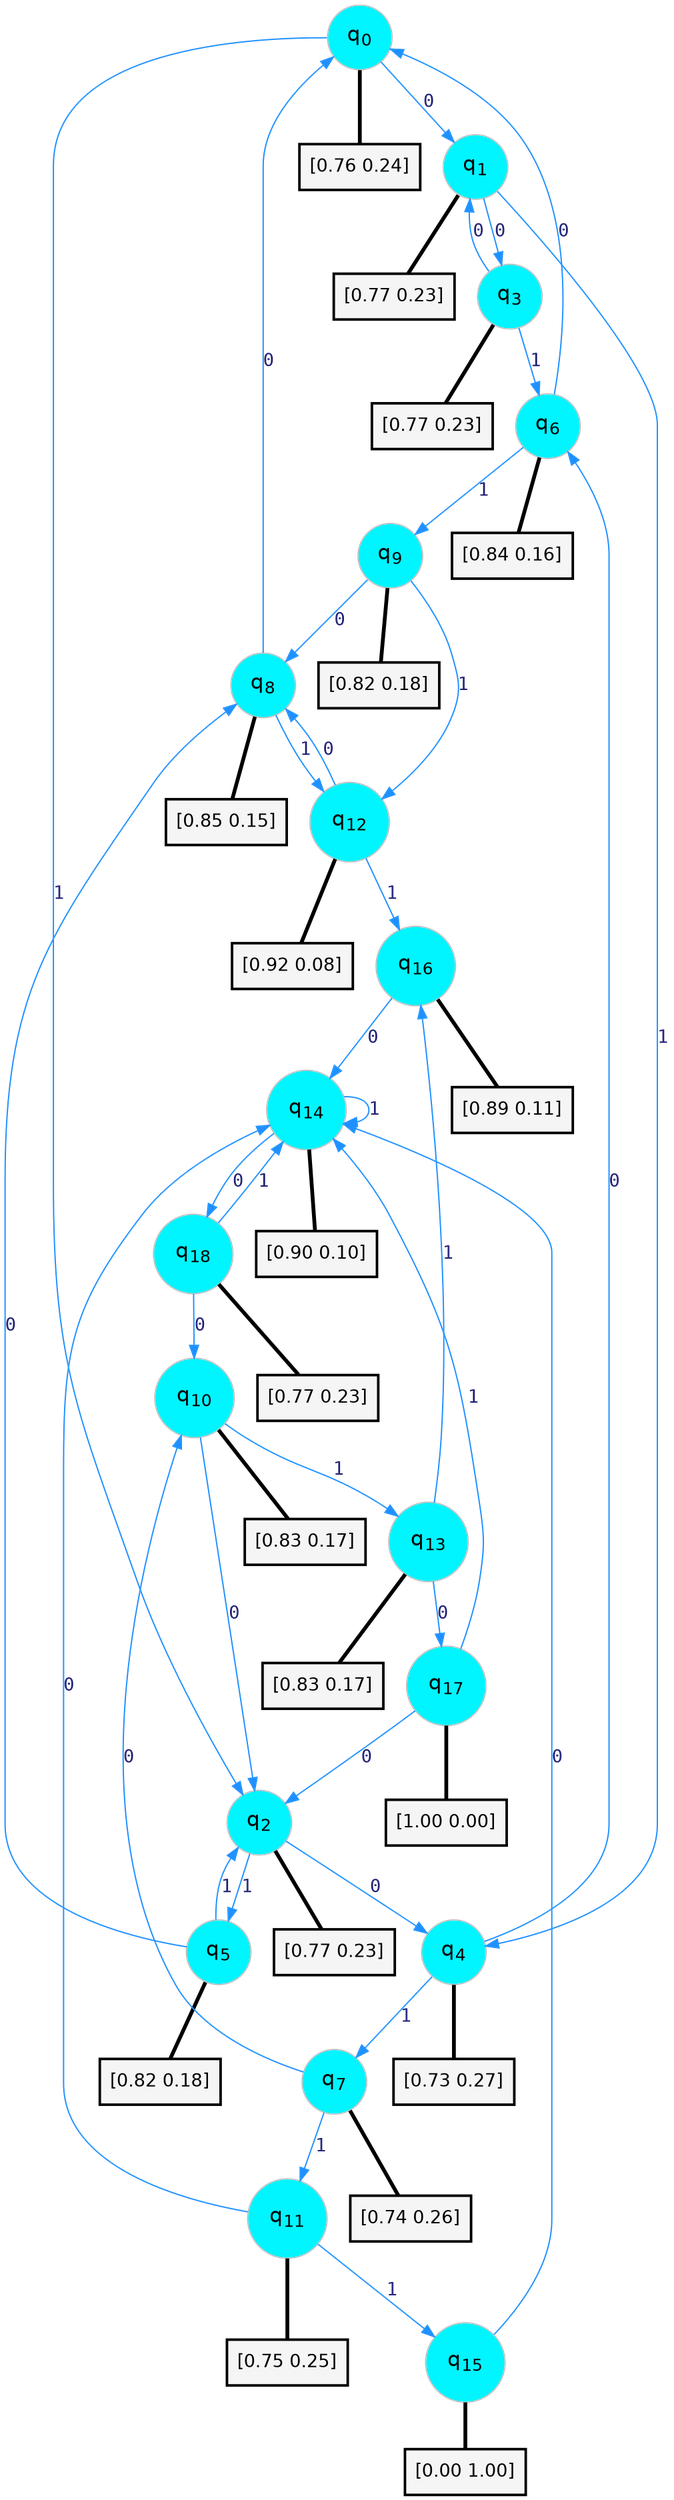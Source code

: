 digraph G {
graph [
bgcolor=transparent, dpi=300, rankdir=TD, size="40,25"];
node [
color=gray, fillcolor=turquoise1, fontcolor=black, fontname=Helvetica, fontsize=16, fontweight=bold, shape=circle, style=filled];
edge [
arrowsize=1, color=dodgerblue1, fontcolor=midnightblue, fontname=courier, fontweight=bold, penwidth=1, style=solid, weight=20];
0[label=<q<SUB>0</SUB>>];
1[label=<q<SUB>1</SUB>>];
2[label=<q<SUB>2</SUB>>];
3[label=<q<SUB>3</SUB>>];
4[label=<q<SUB>4</SUB>>];
5[label=<q<SUB>5</SUB>>];
6[label=<q<SUB>6</SUB>>];
7[label=<q<SUB>7</SUB>>];
8[label=<q<SUB>8</SUB>>];
9[label=<q<SUB>9</SUB>>];
10[label=<q<SUB>10</SUB>>];
11[label=<q<SUB>11</SUB>>];
12[label=<q<SUB>12</SUB>>];
13[label=<q<SUB>13</SUB>>];
14[label=<q<SUB>14</SUB>>];
15[label=<q<SUB>15</SUB>>];
16[label=<q<SUB>16</SUB>>];
17[label=<q<SUB>17</SUB>>];
18[label=<q<SUB>18</SUB>>];
19[label="[0.76 0.24]", shape=box,fontcolor=black, fontname=Helvetica, fontsize=14, penwidth=2, fillcolor=whitesmoke,color=black];
20[label="[0.77 0.23]", shape=box,fontcolor=black, fontname=Helvetica, fontsize=14, penwidth=2, fillcolor=whitesmoke,color=black];
21[label="[0.77 0.23]", shape=box,fontcolor=black, fontname=Helvetica, fontsize=14, penwidth=2, fillcolor=whitesmoke,color=black];
22[label="[0.77 0.23]", shape=box,fontcolor=black, fontname=Helvetica, fontsize=14, penwidth=2, fillcolor=whitesmoke,color=black];
23[label="[0.73 0.27]", shape=box,fontcolor=black, fontname=Helvetica, fontsize=14, penwidth=2, fillcolor=whitesmoke,color=black];
24[label="[0.82 0.18]", shape=box,fontcolor=black, fontname=Helvetica, fontsize=14, penwidth=2, fillcolor=whitesmoke,color=black];
25[label="[0.84 0.16]", shape=box,fontcolor=black, fontname=Helvetica, fontsize=14, penwidth=2, fillcolor=whitesmoke,color=black];
26[label="[0.74 0.26]", shape=box,fontcolor=black, fontname=Helvetica, fontsize=14, penwidth=2, fillcolor=whitesmoke,color=black];
27[label="[0.85 0.15]", shape=box,fontcolor=black, fontname=Helvetica, fontsize=14, penwidth=2, fillcolor=whitesmoke,color=black];
28[label="[0.82 0.18]", shape=box,fontcolor=black, fontname=Helvetica, fontsize=14, penwidth=2, fillcolor=whitesmoke,color=black];
29[label="[0.83 0.17]", shape=box,fontcolor=black, fontname=Helvetica, fontsize=14, penwidth=2, fillcolor=whitesmoke,color=black];
30[label="[0.75 0.25]", shape=box,fontcolor=black, fontname=Helvetica, fontsize=14, penwidth=2, fillcolor=whitesmoke,color=black];
31[label="[0.92 0.08]", shape=box,fontcolor=black, fontname=Helvetica, fontsize=14, penwidth=2, fillcolor=whitesmoke,color=black];
32[label="[0.83 0.17]", shape=box,fontcolor=black, fontname=Helvetica, fontsize=14, penwidth=2, fillcolor=whitesmoke,color=black];
33[label="[0.90 0.10]", shape=box,fontcolor=black, fontname=Helvetica, fontsize=14, penwidth=2, fillcolor=whitesmoke,color=black];
34[label="[0.00 1.00]", shape=box,fontcolor=black, fontname=Helvetica, fontsize=14, penwidth=2, fillcolor=whitesmoke,color=black];
35[label="[0.89 0.11]", shape=box,fontcolor=black, fontname=Helvetica, fontsize=14, penwidth=2, fillcolor=whitesmoke,color=black];
36[label="[1.00 0.00]", shape=box,fontcolor=black, fontname=Helvetica, fontsize=14, penwidth=2, fillcolor=whitesmoke,color=black];
37[label="[0.77 0.23]", shape=box,fontcolor=black, fontname=Helvetica, fontsize=14, penwidth=2, fillcolor=whitesmoke,color=black];
0->1 [label=0];
0->2 [label=1];
0->19 [arrowhead=none, penwidth=3,color=black];
1->3 [label=0];
1->4 [label=1];
1->20 [arrowhead=none, penwidth=3,color=black];
2->4 [label=0];
2->5 [label=1];
2->21 [arrowhead=none, penwidth=3,color=black];
3->1 [label=0];
3->6 [label=1];
3->22 [arrowhead=none, penwidth=3,color=black];
4->6 [label=0];
4->7 [label=1];
4->23 [arrowhead=none, penwidth=3,color=black];
5->8 [label=0];
5->2 [label=1];
5->24 [arrowhead=none, penwidth=3,color=black];
6->0 [label=0];
6->9 [label=1];
6->25 [arrowhead=none, penwidth=3,color=black];
7->10 [label=0];
7->11 [label=1];
7->26 [arrowhead=none, penwidth=3,color=black];
8->0 [label=0];
8->12 [label=1];
8->27 [arrowhead=none, penwidth=3,color=black];
9->8 [label=0];
9->12 [label=1];
9->28 [arrowhead=none, penwidth=3,color=black];
10->2 [label=0];
10->13 [label=1];
10->29 [arrowhead=none, penwidth=3,color=black];
11->14 [label=0];
11->15 [label=1];
11->30 [arrowhead=none, penwidth=3,color=black];
12->8 [label=0];
12->16 [label=1];
12->31 [arrowhead=none, penwidth=3,color=black];
13->17 [label=0];
13->16 [label=1];
13->32 [arrowhead=none, penwidth=3,color=black];
14->18 [label=0];
14->14 [label=1];
14->33 [arrowhead=none, penwidth=3,color=black];
15->14 [label=0];
15->34 [arrowhead=none, penwidth=3,color=black];
16->14 [label=0];
16->35 [arrowhead=none, penwidth=3,color=black];
17->2 [label=0];
17->14 [label=1];
17->36 [arrowhead=none, penwidth=3,color=black];
18->10 [label=0];
18->14 [label=1];
18->37 [arrowhead=none, penwidth=3,color=black];
}
